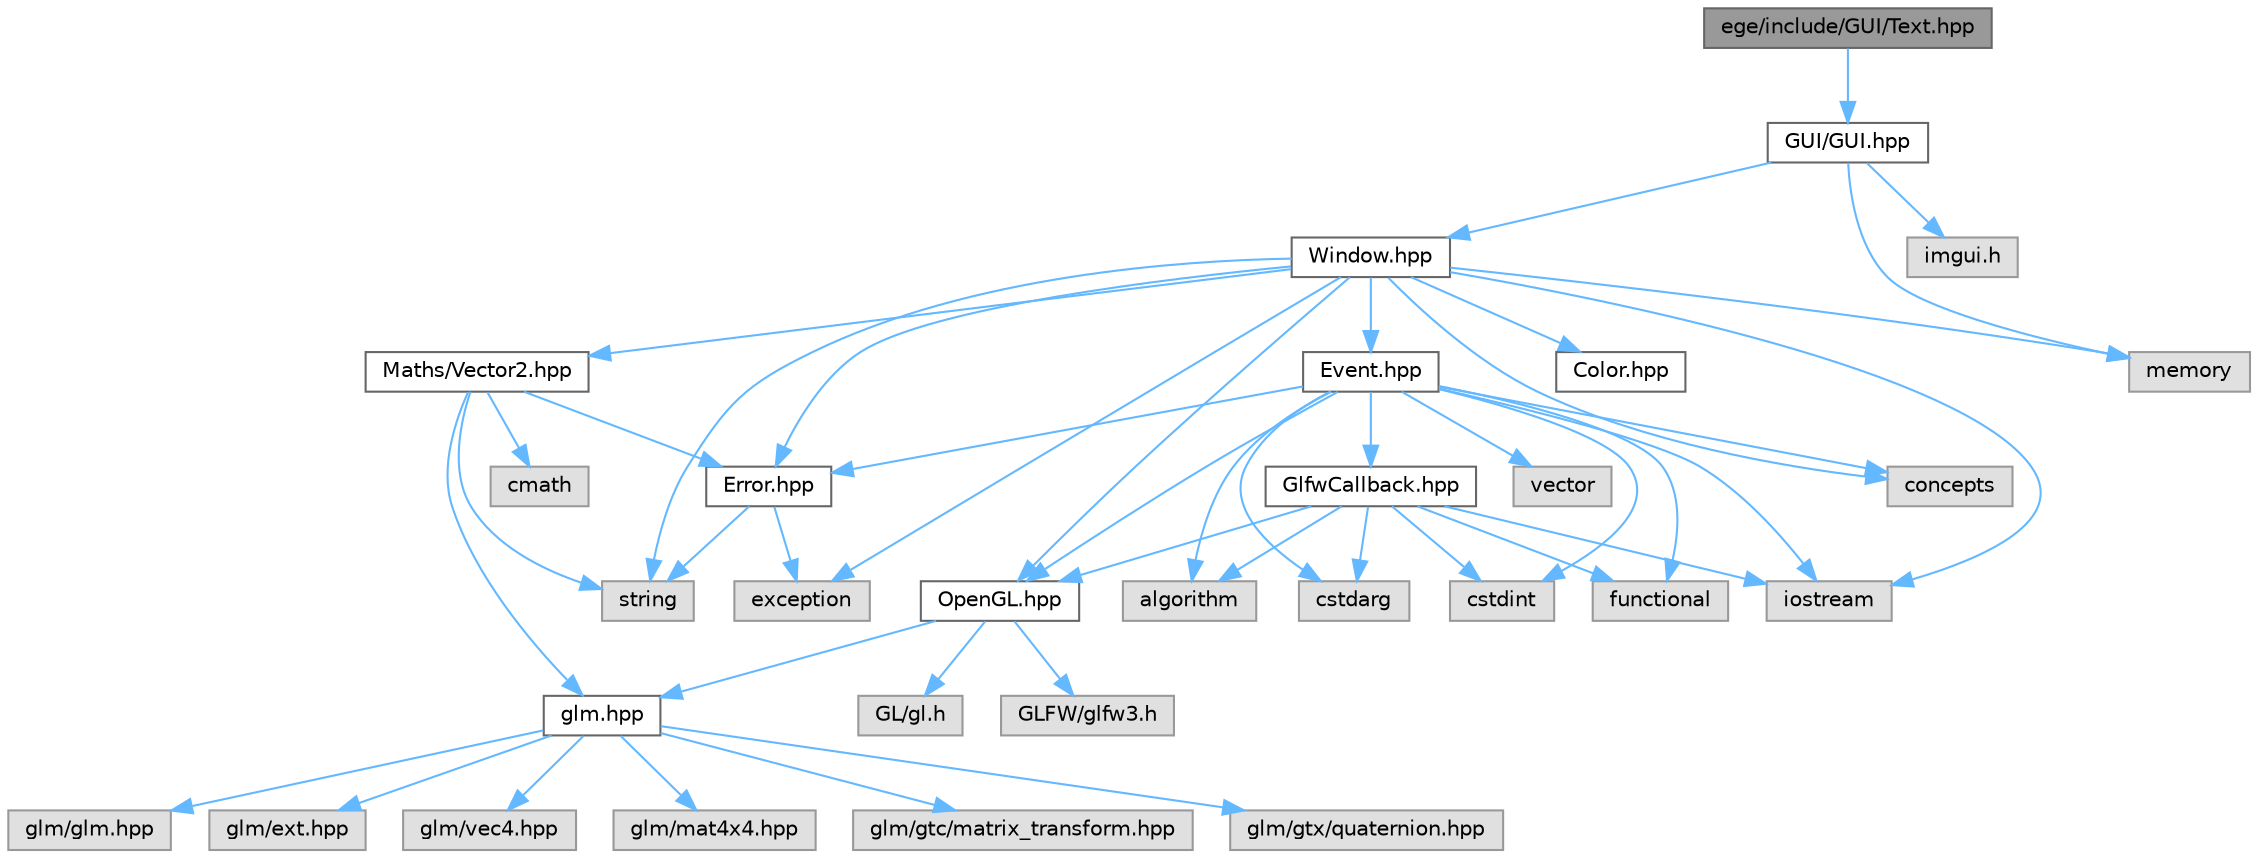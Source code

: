 digraph "ege/include/GUI/Text.hpp"
{
 // LATEX_PDF_SIZE
  bgcolor="transparent";
  edge [fontname=Helvetica,fontsize=10,labelfontname=Helvetica,labelfontsize=10];
  node [fontname=Helvetica,fontsize=10,shape=box,height=0.2,width=0.4];
  Node1 [id="Node000001",label="ege/include/GUI/Text.hpp",height=0.2,width=0.4,color="gray40", fillcolor="grey60", style="filled", fontcolor="black",tooltip=" "];
  Node1 -> Node2 [id="edge46_Node000001_Node000002",color="steelblue1",style="solid",tooltip=" "];
  Node2 [id="Node000002",label="GUI/GUI.hpp",height=0.2,width=0.4,color="grey40", fillcolor="white", style="filled",URL="$GUI_8hpp.html",tooltip=" "];
  Node2 -> Node3 [id="edge47_Node000002_Node000003",color="steelblue1",style="solid",tooltip=" "];
  Node3 [id="Node000003",label="Window.hpp",height=0.2,width=0.4,color="grey40", fillcolor="white", style="filled",URL="$Window_8hpp.html",tooltip="Contains the declaration of the Window class."];
  Node3 -> Node4 [id="edge48_Node000003_Node000004",color="steelblue1",style="solid",tooltip=" "];
  Node4 [id="Node000004",label="Color.hpp",height=0.2,width=0.4,color="grey40", fillcolor="white", style="filled",URL="$Color_8hpp.html",tooltip="Defines the Color class for representing RGBA colors."];
  Node3 -> Node5 [id="edge49_Node000003_Node000005",color="steelblue1",style="solid",tooltip=" "];
  Node5 [id="Node000005",label="Error.hpp",height=0.2,width=0.4,color="grey40", fillcolor="white", style="filled",URL="$Error_8hpp.html",tooltip="Defines the Error class for the ETIB Game Engine."];
  Node5 -> Node6 [id="edge50_Node000005_Node000006",color="steelblue1",style="solid",tooltip=" "];
  Node6 [id="Node000006",label="exception",height=0.2,width=0.4,color="grey60", fillcolor="#E0E0E0", style="filled",tooltip=" "];
  Node5 -> Node7 [id="edge51_Node000005_Node000007",color="steelblue1",style="solid",tooltip=" "];
  Node7 [id="Node000007",label="string",height=0.2,width=0.4,color="grey60", fillcolor="#E0E0E0", style="filled",tooltip=" "];
  Node3 -> Node8 [id="edge52_Node000003_Node000008",color="steelblue1",style="solid",tooltip=" "];
  Node8 [id="Node000008",label="Event.hpp",height=0.2,width=0.4,color="grey40", fillcolor="white", style="filled",URL="$Event_8hpp.html",tooltip="Contains the declaration of the Eventindow class."];
  Node8 -> Node5 [id="edge53_Node000008_Node000005",color="steelblue1",style="solid",tooltip=" "];
  Node8 -> Node9 [id="edge54_Node000008_Node000009",color="steelblue1",style="solid",tooltip=" "];
  Node9 [id="Node000009",label="GlfwCallback.hpp",height=0.2,width=0.4,color="grey40", fillcolor="white", style="filled",URL="$GlfwCallback_8hpp.html",tooltip=" "];
  Node9 -> Node10 [id="edge55_Node000009_Node000010",color="steelblue1",style="solid",tooltip=" "];
  Node10 [id="Node000010",label="OpenGL.hpp",height=0.2,width=0.4,color="grey40", fillcolor="white", style="filled",URL="$OpenGL_8hpp.html",tooltip=" "];
  Node10 -> Node11 [id="edge56_Node000010_Node000011",color="steelblue1",style="solid",tooltip=" "];
  Node11 [id="Node000011",label="glm.hpp",height=0.2,width=0.4,color="grey40", fillcolor="white", style="filled",URL="$glm_8hpp.html",tooltip=" "];
  Node11 -> Node12 [id="edge57_Node000011_Node000012",color="steelblue1",style="solid",tooltip=" "];
  Node12 [id="Node000012",label="glm/glm.hpp",height=0.2,width=0.4,color="grey60", fillcolor="#E0E0E0", style="filled",tooltip=" "];
  Node11 -> Node13 [id="edge58_Node000011_Node000013",color="steelblue1",style="solid",tooltip=" "];
  Node13 [id="Node000013",label="glm/ext.hpp",height=0.2,width=0.4,color="grey60", fillcolor="#E0E0E0", style="filled",tooltip=" "];
  Node11 -> Node14 [id="edge59_Node000011_Node000014",color="steelblue1",style="solid",tooltip=" "];
  Node14 [id="Node000014",label="glm/vec4.hpp",height=0.2,width=0.4,color="grey60", fillcolor="#E0E0E0", style="filled",tooltip=" "];
  Node11 -> Node15 [id="edge60_Node000011_Node000015",color="steelblue1",style="solid",tooltip=" "];
  Node15 [id="Node000015",label="glm/mat4x4.hpp",height=0.2,width=0.4,color="grey60", fillcolor="#E0E0E0", style="filled",tooltip=" "];
  Node11 -> Node16 [id="edge61_Node000011_Node000016",color="steelblue1",style="solid",tooltip=" "];
  Node16 [id="Node000016",label="glm/gtc/matrix_transform.hpp",height=0.2,width=0.4,color="grey60", fillcolor="#E0E0E0", style="filled",tooltip=" "];
  Node11 -> Node17 [id="edge62_Node000011_Node000017",color="steelblue1",style="solid",tooltip=" "];
  Node17 [id="Node000017",label="glm/gtx/quaternion.hpp",height=0.2,width=0.4,color="grey60", fillcolor="#E0E0E0", style="filled",tooltip=" "];
  Node10 -> Node18 [id="edge63_Node000010_Node000018",color="steelblue1",style="solid",tooltip=" "];
  Node18 [id="Node000018",label="GL/gl.h",height=0.2,width=0.4,color="grey60", fillcolor="#E0E0E0", style="filled",tooltip=" "];
  Node10 -> Node19 [id="edge64_Node000010_Node000019",color="steelblue1",style="solid",tooltip=" "];
  Node19 [id="Node000019",label="GLFW/glfw3.h",height=0.2,width=0.4,color="grey60", fillcolor="#E0E0E0", style="filled",tooltip=" "];
  Node9 -> Node20 [id="edge65_Node000009_Node000020",color="steelblue1",style="solid",tooltip=" "];
  Node20 [id="Node000020",label="algorithm",height=0.2,width=0.4,color="grey60", fillcolor="#E0E0E0", style="filled",tooltip=" "];
  Node9 -> Node21 [id="edge66_Node000009_Node000021",color="steelblue1",style="solid",tooltip=" "];
  Node21 [id="Node000021",label="cstdarg",height=0.2,width=0.4,color="grey60", fillcolor="#E0E0E0", style="filled",tooltip=" "];
  Node9 -> Node22 [id="edge67_Node000009_Node000022",color="steelblue1",style="solid",tooltip=" "];
  Node22 [id="Node000022",label="cstdint",height=0.2,width=0.4,color="grey60", fillcolor="#E0E0E0", style="filled",tooltip=" "];
  Node9 -> Node23 [id="edge68_Node000009_Node000023",color="steelblue1",style="solid",tooltip=" "];
  Node23 [id="Node000023",label="functional",height=0.2,width=0.4,color="grey60", fillcolor="#E0E0E0", style="filled",tooltip=" "];
  Node9 -> Node24 [id="edge69_Node000009_Node000024",color="steelblue1",style="solid",tooltip=" "];
  Node24 [id="Node000024",label="iostream",height=0.2,width=0.4,color="grey60", fillcolor="#E0E0E0", style="filled",tooltip=" "];
  Node8 -> Node10 [id="edge70_Node000008_Node000010",color="steelblue1",style="solid",tooltip=" "];
  Node8 -> Node20 [id="edge71_Node000008_Node000020",color="steelblue1",style="solid",tooltip=" "];
  Node8 -> Node25 [id="edge72_Node000008_Node000025",color="steelblue1",style="solid",tooltip=" "];
  Node25 [id="Node000025",label="concepts",height=0.2,width=0.4,color="grey60", fillcolor="#E0E0E0", style="filled",tooltip=" "];
  Node8 -> Node21 [id="edge73_Node000008_Node000021",color="steelblue1",style="solid",tooltip=" "];
  Node8 -> Node22 [id="edge74_Node000008_Node000022",color="steelblue1",style="solid",tooltip=" "];
  Node8 -> Node23 [id="edge75_Node000008_Node000023",color="steelblue1",style="solid",tooltip=" "];
  Node8 -> Node24 [id="edge76_Node000008_Node000024",color="steelblue1",style="solid",tooltip=" "];
  Node8 -> Node26 [id="edge77_Node000008_Node000026",color="steelblue1",style="solid",tooltip=" "];
  Node26 [id="Node000026",label="vector",height=0.2,width=0.4,color="grey60", fillcolor="#E0E0E0", style="filled",tooltip=" "];
  Node3 -> Node27 [id="edge78_Node000003_Node000027",color="steelblue1",style="solid",tooltip=" "];
  Node27 [id="Node000027",label="Maths/Vector2.hpp",height=0.2,width=0.4,color="grey40", fillcolor="white", style="filled",URL="$Vector2_8hpp.html",tooltip="Defines the Vector2 class for representing 2D vectors."];
  Node27 -> Node5 [id="edge79_Node000027_Node000005",color="steelblue1",style="solid",tooltip=" "];
  Node27 -> Node11 [id="edge80_Node000027_Node000011",color="steelblue1",style="solid",tooltip=" "];
  Node27 -> Node28 [id="edge81_Node000027_Node000028",color="steelblue1",style="solid",tooltip=" "];
  Node28 [id="Node000028",label="cmath",height=0.2,width=0.4,color="grey60", fillcolor="#E0E0E0", style="filled",tooltip=" "];
  Node27 -> Node7 [id="edge82_Node000027_Node000007",color="steelblue1",style="solid",tooltip=" "];
  Node3 -> Node10 [id="edge83_Node000003_Node000010",color="steelblue1",style="solid",tooltip=" "];
  Node3 -> Node25 [id="edge84_Node000003_Node000025",color="steelblue1",style="solid",tooltip=" "];
  Node3 -> Node6 [id="edge85_Node000003_Node000006",color="steelblue1",style="solid",tooltip=" "];
  Node3 -> Node24 [id="edge86_Node000003_Node000024",color="steelblue1",style="solid",tooltip=" "];
  Node3 -> Node29 [id="edge87_Node000003_Node000029",color="steelblue1",style="solid",tooltip=" "];
  Node29 [id="Node000029",label="memory",height=0.2,width=0.4,color="grey60", fillcolor="#E0E0E0", style="filled",tooltip=" "];
  Node3 -> Node7 [id="edge88_Node000003_Node000007",color="steelblue1",style="solid",tooltip=" "];
  Node2 -> Node29 [id="edge89_Node000002_Node000029",color="steelblue1",style="solid",tooltip=" "];
  Node2 -> Node30 [id="edge90_Node000002_Node000030",color="steelblue1",style="solid",tooltip=" "];
  Node30 [id="Node000030",label="imgui.h",height=0.2,width=0.4,color="grey60", fillcolor="#E0E0E0", style="filled",tooltip=" "];
}
